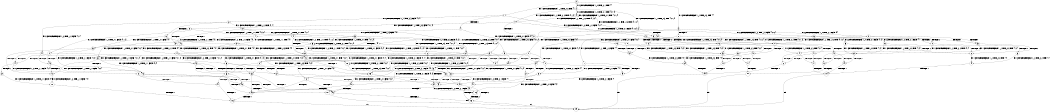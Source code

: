 digraph BCG {
size = "7, 10.5";
center = TRUE;
node [shape = circle];
0 [peripheries = 2];
0 -> 1 [label = "EX !1 !ATOMIC_EXCH_BRANCH (1, +1, TRUE, +0, 2, TRUE) !{}"];
0 -> 2 [label = "EX !2 !ATOMIC_EXCH_BRANCH (1, +0, TRUE, +0, 1, TRUE) !{}"];
0 -> 3 [label = "EX !0 !ATOMIC_EXCH_BRANCH (1, +1, TRUE, +0, 3, TRUE) !{}"];
1 -> 4 [label = "TERMINATE !1"];
1 -> 5 [label = "EX !2 !ATOMIC_EXCH_BRANCH (1, +0, TRUE, +0, 1, FALSE) !{0, 1}"];
1 -> 6 [label = "EX !0 !ATOMIC_EXCH_BRANCH (1, +1, TRUE, +0, 3, FALSE) !{0, 1}"];
2 -> 7 [label = "EX !1 !ATOMIC_EXCH_BRANCH (1, +1, TRUE, +0, 2, TRUE) !{0, 1, 2}"];
2 -> 8 [label = "EX !0 !ATOMIC_EXCH_BRANCH (1, +1, TRUE, +0, 3, TRUE) !{0, 1, 2}"];
2 -> 9 [label = "EX !2 !ATOMIC_EXCH_BRANCH (1, +0, TRUE, +0, 1, TRUE) !{0, 1, 2}"];
3 -> 10 [label = "TERMINATE !0"];
3 -> 11 [label = "EX !1 !ATOMIC_EXCH_BRANCH (1, +1, TRUE, +0, 2, FALSE) !{0}"];
3 -> 12 [label = "EX !2 !ATOMIC_EXCH_BRANCH (1, +0, TRUE, +0, 1, FALSE) !{0}"];
4 -> 13 [label = "EX !2 !ATOMIC_EXCH_BRANCH (1, +0, TRUE, +0, 1, FALSE) !{0}"];
4 -> 14 [label = "EX !0 !ATOMIC_EXCH_BRANCH (1, +1, TRUE, +0, 3, FALSE) !{0}"];
5 -> 15 [label = "TERMINATE !1"];
5 -> 16 [label = "TERMINATE !2"];
5 -> 17 [label = "EX !0 !ATOMIC_EXCH_BRANCH (1, +1, TRUE, +0, 3, TRUE) !{0, 1, 2}"];
6 -> 18 [label = "TERMINATE !1"];
6 -> 19 [label = "EX !2 !ATOMIC_EXCH_BRANCH (1, +0, TRUE, +0, 1, FALSE) !{0, 1}"];
6 -> 20 [label = "EX !0 !ATOMIC_EXCH_BRANCH (1, +0, TRUE, +1, 1, TRUE) !{0, 1}"];
7 -> 21 [label = "TERMINATE !1"];
7 -> 22 [label = "EX !0 !ATOMIC_EXCH_BRANCH (1, +1, TRUE, +0, 3, FALSE) !{0, 1, 2}"];
7 -> 23 [label = "EX !2 !ATOMIC_EXCH_BRANCH (1, +0, TRUE, +0, 1, FALSE) !{0, 1, 2}"];
8 -> 24 [label = "TERMINATE !0"];
8 -> 25 [label = "EX !1 !ATOMIC_EXCH_BRANCH (1, +1, TRUE, +0, 2, FALSE) !{0, 1, 2}"];
8 -> 26 [label = "EX !2 !ATOMIC_EXCH_BRANCH (1, +0, TRUE, +0, 1, FALSE) !{0, 1, 2}"];
9 -> 7 [label = "EX !1 !ATOMIC_EXCH_BRANCH (1, +1, TRUE, +0, 2, TRUE) !{0, 1, 2}"];
9 -> 8 [label = "EX !0 !ATOMIC_EXCH_BRANCH (1, +1, TRUE, +0, 3, TRUE) !{0, 1, 2}"];
9 -> 9 [label = "EX !2 !ATOMIC_EXCH_BRANCH (1, +0, TRUE, +0, 1, TRUE) !{0, 1, 2}"];
10 -> 27 [label = "EX !1 !ATOMIC_EXCH_BRANCH (1, +1, TRUE, +0, 2, FALSE) !{}"];
10 -> 28 [label = "EX !2 !ATOMIC_EXCH_BRANCH (1, +0, TRUE, +0, 1, FALSE) !{}"];
11 -> 29 [label = "TERMINATE !1"];
11 -> 30 [label = "TERMINATE !0"];
11 -> 31 [label = "EX !2 !ATOMIC_EXCH_BRANCH (1, +0, TRUE, +0, 1, FALSE) !{0, 1}"];
12 -> 32 [label = "TERMINATE !2"];
12 -> 33 [label = "TERMINATE !0"];
12 -> 17 [label = "EX !1 !ATOMIC_EXCH_BRANCH (1, +1, TRUE, +0, 2, TRUE) !{0, 1, 2}"];
13 -> 34 [label = "TERMINATE !2"];
13 -> 35 [label = "EX !0 !ATOMIC_EXCH_BRANCH (1, +1, TRUE, +0, 3, TRUE) !{0, 2}"];
14 -> 36 [label = "EX !2 !ATOMIC_EXCH_BRANCH (1, +0, TRUE, +0, 1, FALSE) !{0}"];
14 -> 37 [label = "EX !0 !ATOMIC_EXCH_BRANCH (1, +0, TRUE, +1, 1, TRUE) !{0}"];
15 -> 34 [label = "TERMINATE !2"];
15 -> 35 [label = "EX !0 !ATOMIC_EXCH_BRANCH (1, +1, TRUE, +0, 3, TRUE) !{0, 2}"];
16 -> 38 [label = "TERMINATE !1"];
16 -> 39 [label = "EX !0 !ATOMIC_EXCH_BRANCH (1, +1, TRUE, +0, 3, TRUE) !{0, 1}"];
17 -> 40 [label = "TERMINATE !1"];
17 -> 41 [label = "TERMINATE !2"];
17 -> 42 [label = "TERMINATE !0"];
18 -> 36 [label = "EX !2 !ATOMIC_EXCH_BRANCH (1, +0, TRUE, +0, 1, FALSE) !{0}"];
18 -> 37 [label = "EX !0 !ATOMIC_EXCH_BRANCH (1, +0, TRUE, +1, 1, TRUE) !{0}"];
19 -> 43 [label = "TERMINATE !1"];
19 -> 44 [label = "TERMINATE !2"];
19 -> 45 [label = "EX !0 !ATOMIC_EXCH_BRANCH (1, +0, TRUE, +1, 1, FALSE) !{0, 1, 2}"];
20 -> 46 [label = "TERMINATE !1"];
20 -> 47 [label = "EX !2 !ATOMIC_EXCH_BRANCH (1, +0, TRUE, +0, 1, TRUE) !{0, 1}"];
20 -> 48 [label = "EX !0 !ATOMIC_EXCH_BRANCH (1, +1, TRUE, +0, 3, TRUE) !{0, 1}"];
21 -> 49 [label = "EX !0 !ATOMIC_EXCH_BRANCH (1, +1, TRUE, +0, 3, FALSE) !{0, 2}"];
21 -> 50 [label = "EX !2 !ATOMIC_EXCH_BRANCH (1, +0, TRUE, +0, 1, FALSE) !{0, 2}"];
22 -> 51 [label = "TERMINATE !1"];
22 -> 52 [label = "EX !2 !ATOMIC_EXCH_BRANCH (1, +0, TRUE, +0, 1, FALSE) !{0, 1, 2}"];
22 -> 53 [label = "EX !0 !ATOMIC_EXCH_BRANCH (1, +0, TRUE, +1, 1, TRUE) !{0, 1, 2}"];
23 -> 15 [label = "TERMINATE !1"];
23 -> 16 [label = "TERMINATE !2"];
23 -> 17 [label = "EX !0 !ATOMIC_EXCH_BRANCH (1, +1, TRUE, +0, 3, TRUE) !{0, 1, 2}"];
24 -> 54 [label = "EX !1 !ATOMIC_EXCH_BRANCH (1, +1, TRUE, +0, 2, FALSE) !{1, 2}"];
24 -> 55 [label = "EX !2 !ATOMIC_EXCH_BRANCH (1, +0, TRUE, +0, 1, FALSE) !{1, 2}"];
25 -> 56 [label = "TERMINATE !1"];
25 -> 57 [label = "TERMINATE !0"];
25 -> 58 [label = "EX !2 !ATOMIC_EXCH_BRANCH (1, +0, TRUE, +0, 1, FALSE) !{0, 1, 2}"];
26 -> 32 [label = "TERMINATE !2"];
26 -> 33 [label = "TERMINATE !0"];
26 -> 17 [label = "EX !1 !ATOMIC_EXCH_BRANCH (1, +1, TRUE, +0, 2, TRUE) !{0, 1, 2}"];
27 -> 59 [label = "TERMINATE !1"];
27 -> 60 [label = "EX !2 !ATOMIC_EXCH_BRANCH (1, +0, TRUE, +0, 1, FALSE) !{1}"];
28 -> 61 [label = "TERMINATE !2"];
28 -> 62 [label = "EX !1 !ATOMIC_EXCH_BRANCH (1, +1, TRUE, +0, 2, TRUE) !{1, 2}"];
29 -> 63 [label = "TERMINATE !0"];
29 -> 64 [label = "EX !2 !ATOMIC_EXCH_BRANCH (1, +0, TRUE, +0, 1, FALSE) !{0}"];
30 -> 59 [label = "TERMINATE !1"];
30 -> 60 [label = "EX !2 !ATOMIC_EXCH_BRANCH (1, +0, TRUE, +0, 1, FALSE) !{1}"];
31 -> 65 [label = "TERMINATE !1"];
31 -> 66 [label = "TERMINATE !2"];
31 -> 67 [label = "TERMINATE !0"];
32 -> 68 [label = "TERMINATE !0"];
32 -> 39 [label = "EX !1 !ATOMIC_EXCH_BRANCH (1, +1, TRUE, +0, 2, TRUE) !{0, 1}"];
33 -> 61 [label = "TERMINATE !2"];
33 -> 62 [label = "EX !1 !ATOMIC_EXCH_BRANCH (1, +1, TRUE, +0, 2, TRUE) !{1, 2}"];
34 -> 69 [label = "EX !0 !ATOMIC_EXCH_BRANCH (1, +1, TRUE, +0, 3, TRUE) !{0}"];
35 -> 70 [label = "TERMINATE !2"];
35 -> 71 [label = "TERMINATE !0"];
36 -> 72 [label = "TERMINATE !2"];
36 -> 73 [label = "EX !0 !ATOMIC_EXCH_BRANCH (1, +0, TRUE, +1, 1, FALSE) !{0, 2}"];
37 -> 74 [label = "EX !2 !ATOMIC_EXCH_BRANCH (1, +0, TRUE, +0, 1, TRUE) !{0}"];
37 -> 75 [label = "EX !0 !ATOMIC_EXCH_BRANCH (1, +1, TRUE, +0, 3, TRUE) !{0}"];
38 -> 69 [label = "EX !0 !ATOMIC_EXCH_BRANCH (1, +1, TRUE, +0, 3, TRUE) !{0}"];
39 -> 76 [label = "TERMINATE !1"];
39 -> 77 [label = "TERMINATE !0"];
40 -> 70 [label = "TERMINATE !2"];
40 -> 71 [label = "TERMINATE !0"];
41 -> 76 [label = "TERMINATE !1"];
41 -> 77 [label = "TERMINATE !0"];
42 -> 78 [label = "TERMINATE !1"];
42 -> 79 [label = "TERMINATE !2"];
43 -> 72 [label = "TERMINATE !2"];
43 -> 73 [label = "EX !0 !ATOMIC_EXCH_BRANCH (1, +0, TRUE, +1, 1, FALSE) !{0, 2}"];
44 -> 80 [label = "TERMINATE !1"];
44 -> 81 [label = "EX !0 !ATOMIC_EXCH_BRANCH (1, +0, TRUE, +1, 1, FALSE) !{0, 1}"];
45 -> 65 [label = "TERMINATE !1"];
45 -> 66 [label = "TERMINATE !2"];
45 -> 67 [label = "TERMINATE !0"];
46 -> 74 [label = "EX !2 !ATOMIC_EXCH_BRANCH (1, +0, TRUE, +0, 1, TRUE) !{0}"];
46 -> 75 [label = "EX !0 !ATOMIC_EXCH_BRANCH (1, +1, TRUE, +0, 3, TRUE) !{0}"];
47 -> 82 [label = "TERMINATE !1"];
47 -> 83 [label = "EX !2 !ATOMIC_EXCH_BRANCH (1, +0, TRUE, +0, 1, TRUE) !{0, 1, 2}"];
47 -> 84 [label = "EX !0 !ATOMIC_EXCH_BRANCH (1, +1, TRUE, +0, 3, TRUE) !{0, 1, 2}"];
48 -> 29 [label = "TERMINATE !1"];
48 -> 30 [label = "TERMINATE !0"];
48 -> 31 [label = "EX !2 !ATOMIC_EXCH_BRANCH (1, +0, TRUE, +0, 1, FALSE) !{0, 1}"];
49 -> 85 [label = "EX !2 !ATOMIC_EXCH_BRANCH (1, +0, TRUE, +0, 1, FALSE) !{0, 2}"];
49 -> 86 [label = "EX !0 !ATOMIC_EXCH_BRANCH (1, +0, TRUE, +1, 1, TRUE) !{0, 2}"];
50 -> 34 [label = "TERMINATE !2"];
50 -> 35 [label = "EX !0 !ATOMIC_EXCH_BRANCH (1, +1, TRUE, +0, 3, TRUE) !{0, 2}"];
51 -> 85 [label = "EX !2 !ATOMIC_EXCH_BRANCH (1, +0, TRUE, +0, 1, FALSE) !{0, 2}"];
51 -> 86 [label = "EX !0 !ATOMIC_EXCH_BRANCH (1, +0, TRUE, +1, 1, TRUE) !{0, 2}"];
52 -> 43 [label = "TERMINATE !1"];
52 -> 44 [label = "TERMINATE !2"];
52 -> 45 [label = "EX !0 !ATOMIC_EXCH_BRANCH (1, +0, TRUE, +1, 1, FALSE) !{0, 1, 2}"];
53 -> 82 [label = "TERMINATE !1"];
53 -> 83 [label = "EX !2 !ATOMIC_EXCH_BRANCH (1, +0, TRUE, +0, 1, TRUE) !{0, 1, 2}"];
53 -> 84 [label = "EX !0 !ATOMIC_EXCH_BRANCH (1, +1, TRUE, +0, 3, TRUE) !{0, 1, 2}"];
54 -> 87 [label = "TERMINATE !1"];
54 -> 88 [label = "EX !2 !ATOMIC_EXCH_BRANCH (1, +0, TRUE, +0, 1, FALSE) !{1, 2}"];
55 -> 61 [label = "TERMINATE !2"];
55 -> 62 [label = "EX !1 !ATOMIC_EXCH_BRANCH (1, +1, TRUE, +0, 2, TRUE) !{1, 2}"];
56 -> 89 [label = "TERMINATE !0"];
56 -> 90 [label = "EX !2 !ATOMIC_EXCH_BRANCH (1, +0, TRUE, +0, 1, FALSE) !{0, 2}"];
57 -> 87 [label = "TERMINATE !1"];
57 -> 88 [label = "EX !2 !ATOMIC_EXCH_BRANCH (1, +0, TRUE, +0, 1, FALSE) !{1, 2}"];
58 -> 65 [label = "TERMINATE !1"];
58 -> 66 [label = "TERMINATE !2"];
58 -> 67 [label = "TERMINATE !0"];
59 -> 91 [label = "EX !2 !ATOMIC_EXCH_BRANCH (1, +0, TRUE, +0, 1, FALSE) !{}"];
60 -> 92 [label = "TERMINATE !1"];
60 -> 93 [label = "TERMINATE !2"];
61 -> 94 [label = "EX !1 !ATOMIC_EXCH_BRANCH (1, +1, TRUE, +0, 2, TRUE) !{1}"];
62 -> 78 [label = "TERMINATE !1"];
62 -> 79 [label = "TERMINATE !2"];
63 -> 91 [label = "EX !2 !ATOMIC_EXCH_BRANCH (1, +0, TRUE, +0, 1, FALSE) !{}"];
64 -> 95 [label = "TERMINATE !2"];
64 -> 96 [label = "TERMINATE !0"];
65 -> 95 [label = "TERMINATE !2"];
65 -> 96 [label = "TERMINATE !0"];
66 -> 97 [label = "TERMINATE !1"];
66 -> 98 [label = "TERMINATE !0"];
67 -> 92 [label = "TERMINATE !1"];
67 -> 93 [label = "TERMINATE !2"];
68 -> 94 [label = "EX !1 !ATOMIC_EXCH_BRANCH (1, +1, TRUE, +0, 2, TRUE) !{1}"];
69 -> 99 [label = "TERMINATE !0"];
70 -> 99 [label = "TERMINATE !0"];
71 -> 100 [label = "TERMINATE !2"];
72 -> 101 [label = "EX !0 !ATOMIC_EXCH_BRANCH (1, +0, TRUE, +1, 1, FALSE) !{0}"];
73 -> 95 [label = "TERMINATE !2"];
73 -> 96 [label = "TERMINATE !0"];
74 -> 102 [label = "EX !2 !ATOMIC_EXCH_BRANCH (1, +0, TRUE, +0, 1, TRUE) !{0, 2}"];
74 -> 103 [label = "EX !0 !ATOMIC_EXCH_BRANCH (1, +1, TRUE, +0, 3, TRUE) !{0, 2}"];
75 -> 63 [label = "TERMINATE !0"];
75 -> 64 [label = "EX !2 !ATOMIC_EXCH_BRANCH (1, +0, TRUE, +0, 1, FALSE) !{0}"];
76 -> 99 [label = "TERMINATE !0"];
77 -> 104 [label = "TERMINATE !1"];
78 -> 100 [label = "TERMINATE !2"];
79 -> 104 [label = "TERMINATE !1"];
80 -> 101 [label = "EX !0 !ATOMIC_EXCH_BRANCH (1, +0, TRUE, +1, 1, FALSE) !{0}"];
81 -> 97 [label = "TERMINATE !1"];
81 -> 98 [label = "TERMINATE !0"];
82 -> 102 [label = "EX !2 !ATOMIC_EXCH_BRANCH (1, +0, TRUE, +0, 1, TRUE) !{0, 2}"];
82 -> 103 [label = "EX !0 !ATOMIC_EXCH_BRANCH (1, +1, TRUE, +0, 3, TRUE) !{0, 2}"];
83 -> 82 [label = "TERMINATE !1"];
83 -> 83 [label = "EX !2 !ATOMIC_EXCH_BRANCH (1, +0, TRUE, +0, 1, TRUE) !{0, 1, 2}"];
83 -> 84 [label = "EX !0 !ATOMIC_EXCH_BRANCH (1, +1, TRUE, +0, 3, TRUE) !{0, 1, 2}"];
84 -> 56 [label = "TERMINATE !1"];
84 -> 57 [label = "TERMINATE !0"];
84 -> 58 [label = "EX !2 !ATOMIC_EXCH_BRANCH (1, +0, TRUE, +0, 1, FALSE) !{0, 1, 2}"];
85 -> 72 [label = "TERMINATE !2"];
85 -> 73 [label = "EX !0 !ATOMIC_EXCH_BRANCH (1, +0, TRUE, +1, 1, FALSE) !{0, 2}"];
86 -> 102 [label = "EX !2 !ATOMIC_EXCH_BRANCH (1, +0, TRUE, +0, 1, TRUE) !{0, 2}"];
86 -> 103 [label = "EX !0 !ATOMIC_EXCH_BRANCH (1, +1, TRUE, +0, 3, TRUE) !{0, 2}"];
87 -> 105 [label = "EX !2 !ATOMIC_EXCH_BRANCH (1, +0, TRUE, +0, 1, FALSE) !{2}"];
88 -> 92 [label = "TERMINATE !1"];
88 -> 93 [label = "TERMINATE !2"];
89 -> 105 [label = "EX !2 !ATOMIC_EXCH_BRANCH (1, +0, TRUE, +0, 1, FALSE) !{2}"];
90 -> 95 [label = "TERMINATE !2"];
90 -> 96 [label = "TERMINATE !0"];
91 -> 106 [label = "TERMINATE !2"];
92 -> 106 [label = "TERMINATE !2"];
93 -> 107 [label = "TERMINATE !1"];
94 -> 104 [label = "TERMINATE !1"];
95 -> 108 [label = "TERMINATE !0"];
96 -> 106 [label = "TERMINATE !2"];
97 -> 108 [label = "TERMINATE !0"];
98 -> 107 [label = "TERMINATE !1"];
99 -> 109 [label = "exit"];
100 -> 109 [label = "exit"];
101 -> 108 [label = "TERMINATE !0"];
102 -> 102 [label = "EX !2 !ATOMIC_EXCH_BRANCH (1, +0, TRUE, +0, 1, TRUE) !{0, 2}"];
102 -> 103 [label = "EX !0 !ATOMIC_EXCH_BRANCH (1, +1, TRUE, +0, 3, TRUE) !{0, 2}"];
103 -> 89 [label = "TERMINATE !0"];
103 -> 90 [label = "EX !2 !ATOMIC_EXCH_BRANCH (1, +0, TRUE, +0, 1, FALSE) !{0, 2}"];
104 -> 109 [label = "exit"];
105 -> 106 [label = "TERMINATE !2"];
106 -> 109 [label = "exit"];
107 -> 109 [label = "exit"];
108 -> 109 [label = "exit"];
}
